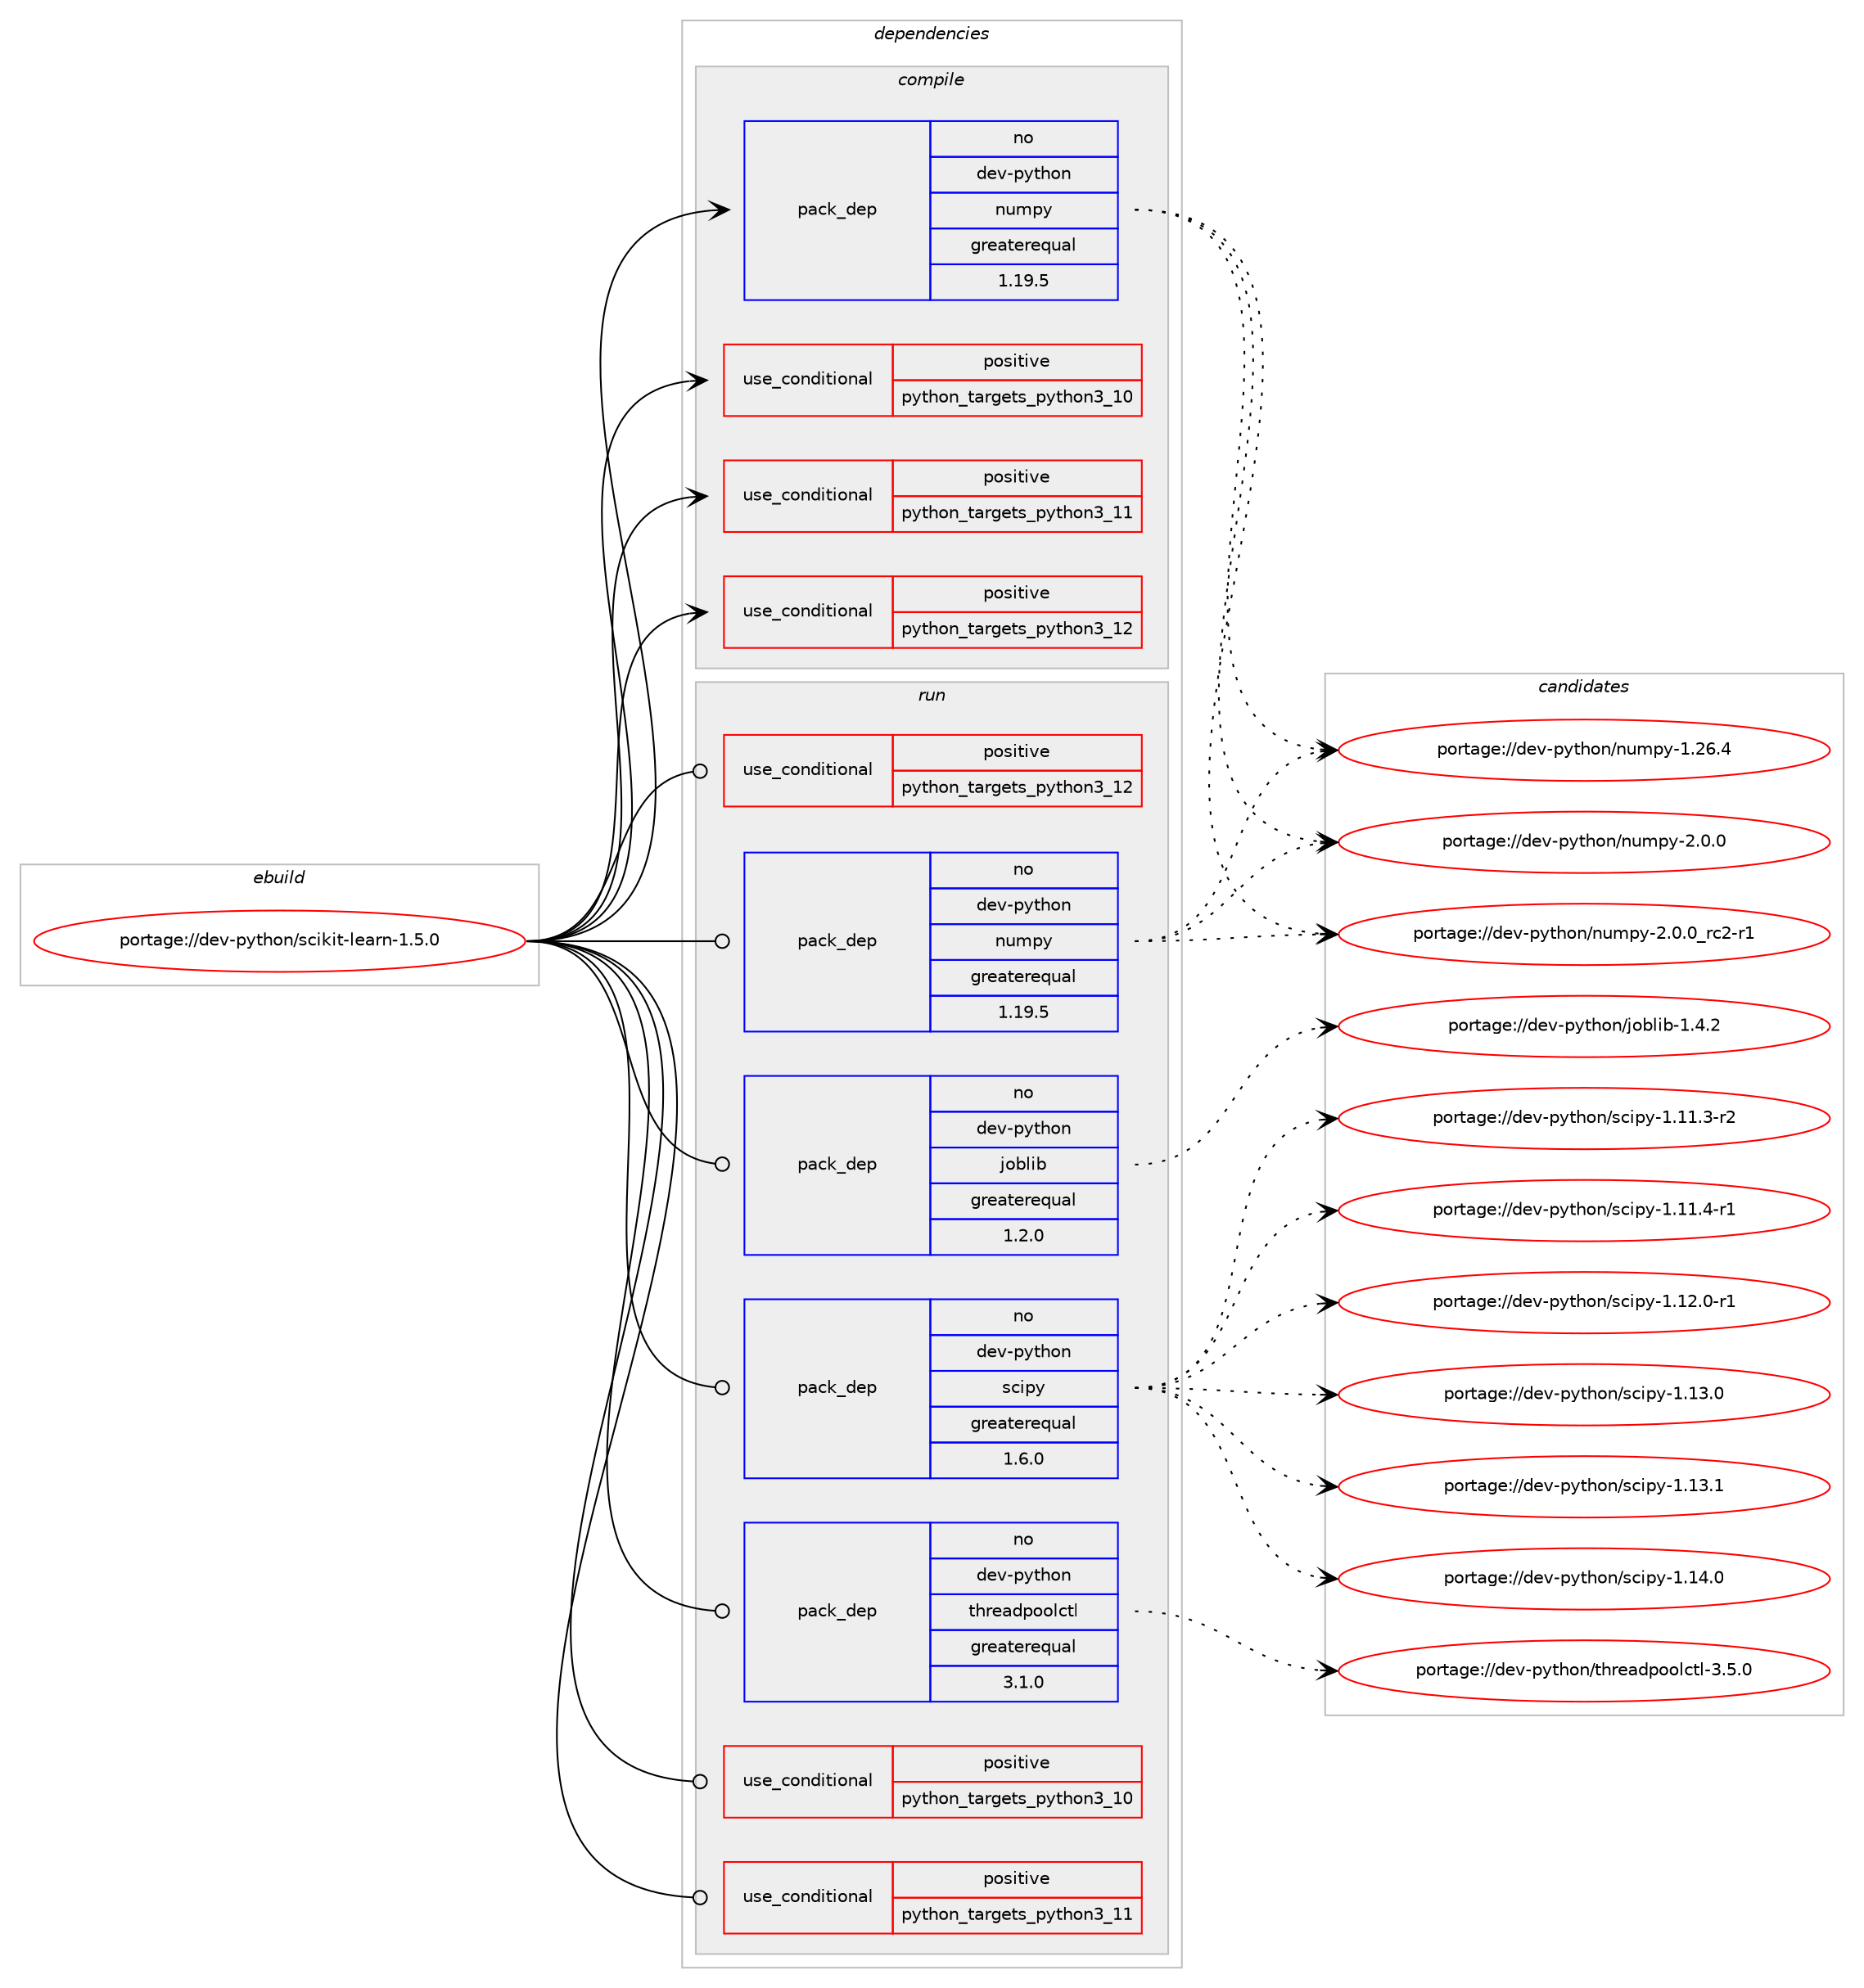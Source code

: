 digraph prolog {

# *************
# Graph options
# *************

newrank=true;
concentrate=true;
compound=true;
graph [rankdir=LR,fontname=Helvetica,fontsize=10,ranksep=1.5];#, ranksep=2.5, nodesep=0.2];
edge  [arrowhead=vee];
node  [fontname=Helvetica,fontsize=10];

# **********
# The ebuild
# **********

subgraph cluster_leftcol {
color=gray;
rank=same;
label=<<i>ebuild</i>>;
id [label="portage://dev-python/scikit-learn-1.5.0", color=red, width=4, href="../dev-python/scikit-learn-1.5.0.svg"];
}

# ****************
# The dependencies
# ****************

subgraph cluster_midcol {
color=gray;
label=<<i>dependencies</i>>;
subgraph cluster_compile {
fillcolor="#eeeeee";
style=filled;
label=<<i>compile</i>>;
subgraph cond38004 {
dependency81634 [label=<<TABLE BORDER="0" CELLBORDER="1" CELLSPACING="0" CELLPADDING="4"><TR><TD ROWSPAN="3" CELLPADDING="10">use_conditional</TD></TR><TR><TD>positive</TD></TR><TR><TD>python_targets_python3_10</TD></TR></TABLE>>, shape=none, color=red];
# *** BEGIN UNKNOWN DEPENDENCY TYPE (TODO) ***
# dependency81634 -> package_dependency(portage://dev-python/scikit-learn-1.5.0,install,no,dev-lang,python,none,[,,],[slot(3.10)],[])
# *** END UNKNOWN DEPENDENCY TYPE (TODO) ***

}
id:e -> dependency81634:w [weight=20,style="solid",arrowhead="vee"];
subgraph cond38005 {
dependency81635 [label=<<TABLE BORDER="0" CELLBORDER="1" CELLSPACING="0" CELLPADDING="4"><TR><TD ROWSPAN="3" CELLPADDING="10">use_conditional</TD></TR><TR><TD>positive</TD></TR><TR><TD>python_targets_python3_11</TD></TR></TABLE>>, shape=none, color=red];
# *** BEGIN UNKNOWN DEPENDENCY TYPE (TODO) ***
# dependency81635 -> package_dependency(portage://dev-python/scikit-learn-1.5.0,install,no,dev-lang,python,none,[,,],[slot(3.11)],[])
# *** END UNKNOWN DEPENDENCY TYPE (TODO) ***

}
id:e -> dependency81635:w [weight=20,style="solid",arrowhead="vee"];
subgraph cond38006 {
dependency81636 [label=<<TABLE BORDER="0" CELLBORDER="1" CELLSPACING="0" CELLPADDING="4"><TR><TD ROWSPAN="3" CELLPADDING="10">use_conditional</TD></TR><TR><TD>positive</TD></TR><TR><TD>python_targets_python3_12</TD></TR></TABLE>>, shape=none, color=red];
# *** BEGIN UNKNOWN DEPENDENCY TYPE (TODO) ***
# dependency81636 -> package_dependency(portage://dev-python/scikit-learn-1.5.0,install,no,dev-lang,python,none,[,,],[slot(3.12)],[])
# *** END UNKNOWN DEPENDENCY TYPE (TODO) ***

}
id:e -> dependency81636:w [weight=20,style="solid",arrowhead="vee"];
subgraph pack42392 {
dependency81637 [label=<<TABLE BORDER="0" CELLBORDER="1" CELLSPACING="0" CELLPADDING="4" WIDTH="220"><TR><TD ROWSPAN="6" CELLPADDING="30">pack_dep</TD></TR><TR><TD WIDTH="110">no</TD></TR><TR><TD>dev-python</TD></TR><TR><TD>numpy</TD></TR><TR><TD>greaterequal</TD></TR><TR><TD>1.19.5</TD></TR></TABLE>>, shape=none, color=blue];
}
id:e -> dependency81637:w [weight=20,style="solid",arrowhead="vee"];
# *** BEGIN UNKNOWN DEPENDENCY TYPE (TODO) ***
# id -> package_dependency(portage://dev-python/scikit-learn-1.5.0,install,no,virtual,blas,none,[,,],any_same_slot,[])
# *** END UNKNOWN DEPENDENCY TYPE (TODO) ***

# *** BEGIN UNKNOWN DEPENDENCY TYPE (TODO) ***
# id -> package_dependency(portage://dev-python/scikit-learn-1.5.0,install,no,virtual,cblas,none,[,,],any_same_slot,[])
# *** END UNKNOWN DEPENDENCY TYPE (TODO) ***

}
subgraph cluster_compileandrun {
fillcolor="#eeeeee";
style=filled;
label=<<i>compile and run</i>>;
}
subgraph cluster_run {
fillcolor="#eeeeee";
style=filled;
label=<<i>run</i>>;
subgraph cond38007 {
dependency81638 [label=<<TABLE BORDER="0" CELLBORDER="1" CELLSPACING="0" CELLPADDING="4"><TR><TD ROWSPAN="3" CELLPADDING="10">use_conditional</TD></TR><TR><TD>positive</TD></TR><TR><TD>python_targets_python3_10</TD></TR></TABLE>>, shape=none, color=red];
# *** BEGIN UNKNOWN DEPENDENCY TYPE (TODO) ***
# dependency81638 -> package_dependency(portage://dev-python/scikit-learn-1.5.0,run,no,dev-lang,python,none,[,,],[slot(3.10)],[])
# *** END UNKNOWN DEPENDENCY TYPE (TODO) ***

}
id:e -> dependency81638:w [weight=20,style="solid",arrowhead="odot"];
subgraph cond38008 {
dependency81639 [label=<<TABLE BORDER="0" CELLBORDER="1" CELLSPACING="0" CELLPADDING="4"><TR><TD ROWSPAN="3" CELLPADDING="10">use_conditional</TD></TR><TR><TD>positive</TD></TR><TR><TD>python_targets_python3_11</TD></TR></TABLE>>, shape=none, color=red];
# *** BEGIN UNKNOWN DEPENDENCY TYPE (TODO) ***
# dependency81639 -> package_dependency(portage://dev-python/scikit-learn-1.5.0,run,no,dev-lang,python,none,[,,],[slot(3.11)],[])
# *** END UNKNOWN DEPENDENCY TYPE (TODO) ***

}
id:e -> dependency81639:w [weight=20,style="solid",arrowhead="odot"];
subgraph cond38009 {
dependency81640 [label=<<TABLE BORDER="0" CELLBORDER="1" CELLSPACING="0" CELLPADDING="4"><TR><TD ROWSPAN="3" CELLPADDING="10">use_conditional</TD></TR><TR><TD>positive</TD></TR><TR><TD>python_targets_python3_12</TD></TR></TABLE>>, shape=none, color=red];
# *** BEGIN UNKNOWN DEPENDENCY TYPE (TODO) ***
# dependency81640 -> package_dependency(portage://dev-python/scikit-learn-1.5.0,run,no,dev-lang,python,none,[,,],[slot(3.12)],[])
# *** END UNKNOWN DEPENDENCY TYPE (TODO) ***

}
id:e -> dependency81640:w [weight=20,style="solid",arrowhead="odot"];
subgraph pack42393 {
dependency81641 [label=<<TABLE BORDER="0" CELLBORDER="1" CELLSPACING="0" CELLPADDING="4" WIDTH="220"><TR><TD ROWSPAN="6" CELLPADDING="30">pack_dep</TD></TR><TR><TD WIDTH="110">no</TD></TR><TR><TD>dev-python</TD></TR><TR><TD>joblib</TD></TR><TR><TD>greaterequal</TD></TR><TR><TD>1.2.0</TD></TR></TABLE>>, shape=none, color=blue];
}
id:e -> dependency81641:w [weight=20,style="solid",arrowhead="odot"];
subgraph pack42394 {
dependency81642 [label=<<TABLE BORDER="0" CELLBORDER="1" CELLSPACING="0" CELLPADDING="4" WIDTH="220"><TR><TD ROWSPAN="6" CELLPADDING="30">pack_dep</TD></TR><TR><TD WIDTH="110">no</TD></TR><TR><TD>dev-python</TD></TR><TR><TD>numpy</TD></TR><TR><TD>greaterequal</TD></TR><TR><TD>1.19.5</TD></TR></TABLE>>, shape=none, color=blue];
}
id:e -> dependency81642:w [weight=20,style="solid",arrowhead="odot"];
subgraph pack42395 {
dependency81643 [label=<<TABLE BORDER="0" CELLBORDER="1" CELLSPACING="0" CELLPADDING="4" WIDTH="220"><TR><TD ROWSPAN="6" CELLPADDING="30">pack_dep</TD></TR><TR><TD WIDTH="110">no</TD></TR><TR><TD>dev-python</TD></TR><TR><TD>scipy</TD></TR><TR><TD>greaterequal</TD></TR><TR><TD>1.6.0</TD></TR></TABLE>>, shape=none, color=blue];
}
id:e -> dependency81643:w [weight=20,style="solid",arrowhead="odot"];
subgraph pack42396 {
dependency81644 [label=<<TABLE BORDER="0" CELLBORDER="1" CELLSPACING="0" CELLPADDING="4" WIDTH="220"><TR><TD ROWSPAN="6" CELLPADDING="30">pack_dep</TD></TR><TR><TD WIDTH="110">no</TD></TR><TR><TD>dev-python</TD></TR><TR><TD>threadpoolctl</TD></TR><TR><TD>greaterequal</TD></TR><TR><TD>3.1.0</TD></TR></TABLE>>, shape=none, color=blue];
}
id:e -> dependency81644:w [weight=20,style="solid",arrowhead="odot"];
# *** BEGIN UNKNOWN DEPENDENCY TYPE (TODO) ***
# id -> package_dependency(portage://dev-python/scikit-learn-1.5.0,run,no,virtual,blas,none,[,,],any_same_slot,[])
# *** END UNKNOWN DEPENDENCY TYPE (TODO) ***

# *** BEGIN UNKNOWN DEPENDENCY TYPE (TODO) ***
# id -> package_dependency(portage://dev-python/scikit-learn-1.5.0,run,no,virtual,cblas,none,[,,],any_same_slot,[])
# *** END UNKNOWN DEPENDENCY TYPE (TODO) ***

}
}

# **************
# The candidates
# **************

subgraph cluster_choices {
rank=same;
color=gray;
label=<<i>candidates</i>>;

subgraph choice42392 {
color=black;
nodesep=1;
choice100101118451121211161041111104711011710911212145494650544652 [label="portage://dev-python/numpy-1.26.4", color=red, width=4,href="../dev-python/numpy-1.26.4.svg"];
choice1001011184511212111610411111047110117109112121455046484648 [label="portage://dev-python/numpy-2.0.0", color=red, width=4,href="../dev-python/numpy-2.0.0.svg"];
choice10010111845112121116104111110471101171091121214550464846489511499504511449 [label="portage://dev-python/numpy-2.0.0_rc2-r1", color=red, width=4,href="../dev-python/numpy-2.0.0_rc2-r1.svg"];
dependency81637:e -> choice100101118451121211161041111104711011710911212145494650544652:w [style=dotted,weight="100"];
dependency81637:e -> choice1001011184511212111610411111047110117109112121455046484648:w [style=dotted,weight="100"];
dependency81637:e -> choice10010111845112121116104111110471101171091121214550464846489511499504511449:w [style=dotted,weight="100"];
}
subgraph choice42393 {
color=black;
nodesep=1;
choice10010111845112121116104111110471061119810810598454946524650 [label="portage://dev-python/joblib-1.4.2", color=red, width=4,href="../dev-python/joblib-1.4.2.svg"];
dependency81641:e -> choice10010111845112121116104111110471061119810810598454946524650:w [style=dotted,weight="100"];
}
subgraph choice42394 {
color=black;
nodesep=1;
choice100101118451121211161041111104711011710911212145494650544652 [label="portage://dev-python/numpy-1.26.4", color=red, width=4,href="../dev-python/numpy-1.26.4.svg"];
choice1001011184511212111610411111047110117109112121455046484648 [label="portage://dev-python/numpy-2.0.0", color=red, width=4,href="../dev-python/numpy-2.0.0.svg"];
choice10010111845112121116104111110471101171091121214550464846489511499504511449 [label="portage://dev-python/numpy-2.0.0_rc2-r1", color=red, width=4,href="../dev-python/numpy-2.0.0_rc2-r1.svg"];
dependency81642:e -> choice100101118451121211161041111104711011710911212145494650544652:w [style=dotted,weight="100"];
dependency81642:e -> choice1001011184511212111610411111047110117109112121455046484648:w [style=dotted,weight="100"];
dependency81642:e -> choice10010111845112121116104111110471101171091121214550464846489511499504511449:w [style=dotted,weight="100"];
}
subgraph choice42395 {
color=black;
nodesep=1;
choice100101118451121211161041111104711599105112121454946494946514511450 [label="portage://dev-python/scipy-1.11.3-r2", color=red, width=4,href="../dev-python/scipy-1.11.3-r2.svg"];
choice100101118451121211161041111104711599105112121454946494946524511449 [label="portage://dev-python/scipy-1.11.4-r1", color=red, width=4,href="../dev-python/scipy-1.11.4-r1.svg"];
choice100101118451121211161041111104711599105112121454946495046484511449 [label="portage://dev-python/scipy-1.12.0-r1", color=red, width=4,href="../dev-python/scipy-1.12.0-r1.svg"];
choice10010111845112121116104111110471159910511212145494649514648 [label="portage://dev-python/scipy-1.13.0", color=red, width=4,href="../dev-python/scipy-1.13.0.svg"];
choice10010111845112121116104111110471159910511212145494649514649 [label="portage://dev-python/scipy-1.13.1", color=red, width=4,href="../dev-python/scipy-1.13.1.svg"];
choice10010111845112121116104111110471159910511212145494649524648 [label="portage://dev-python/scipy-1.14.0", color=red, width=4,href="../dev-python/scipy-1.14.0.svg"];
dependency81643:e -> choice100101118451121211161041111104711599105112121454946494946514511450:w [style=dotted,weight="100"];
dependency81643:e -> choice100101118451121211161041111104711599105112121454946494946524511449:w [style=dotted,weight="100"];
dependency81643:e -> choice100101118451121211161041111104711599105112121454946495046484511449:w [style=dotted,weight="100"];
dependency81643:e -> choice10010111845112121116104111110471159910511212145494649514648:w [style=dotted,weight="100"];
dependency81643:e -> choice10010111845112121116104111110471159910511212145494649514649:w [style=dotted,weight="100"];
dependency81643:e -> choice10010111845112121116104111110471159910511212145494649524648:w [style=dotted,weight="100"];
}
subgraph choice42396 {
color=black;
nodesep=1;
choice10010111845112121116104111110471161041141019710011211111110899116108455146534648 [label="portage://dev-python/threadpoolctl-3.5.0", color=red, width=4,href="../dev-python/threadpoolctl-3.5.0.svg"];
dependency81644:e -> choice10010111845112121116104111110471161041141019710011211111110899116108455146534648:w [style=dotted,weight="100"];
}
}

}
